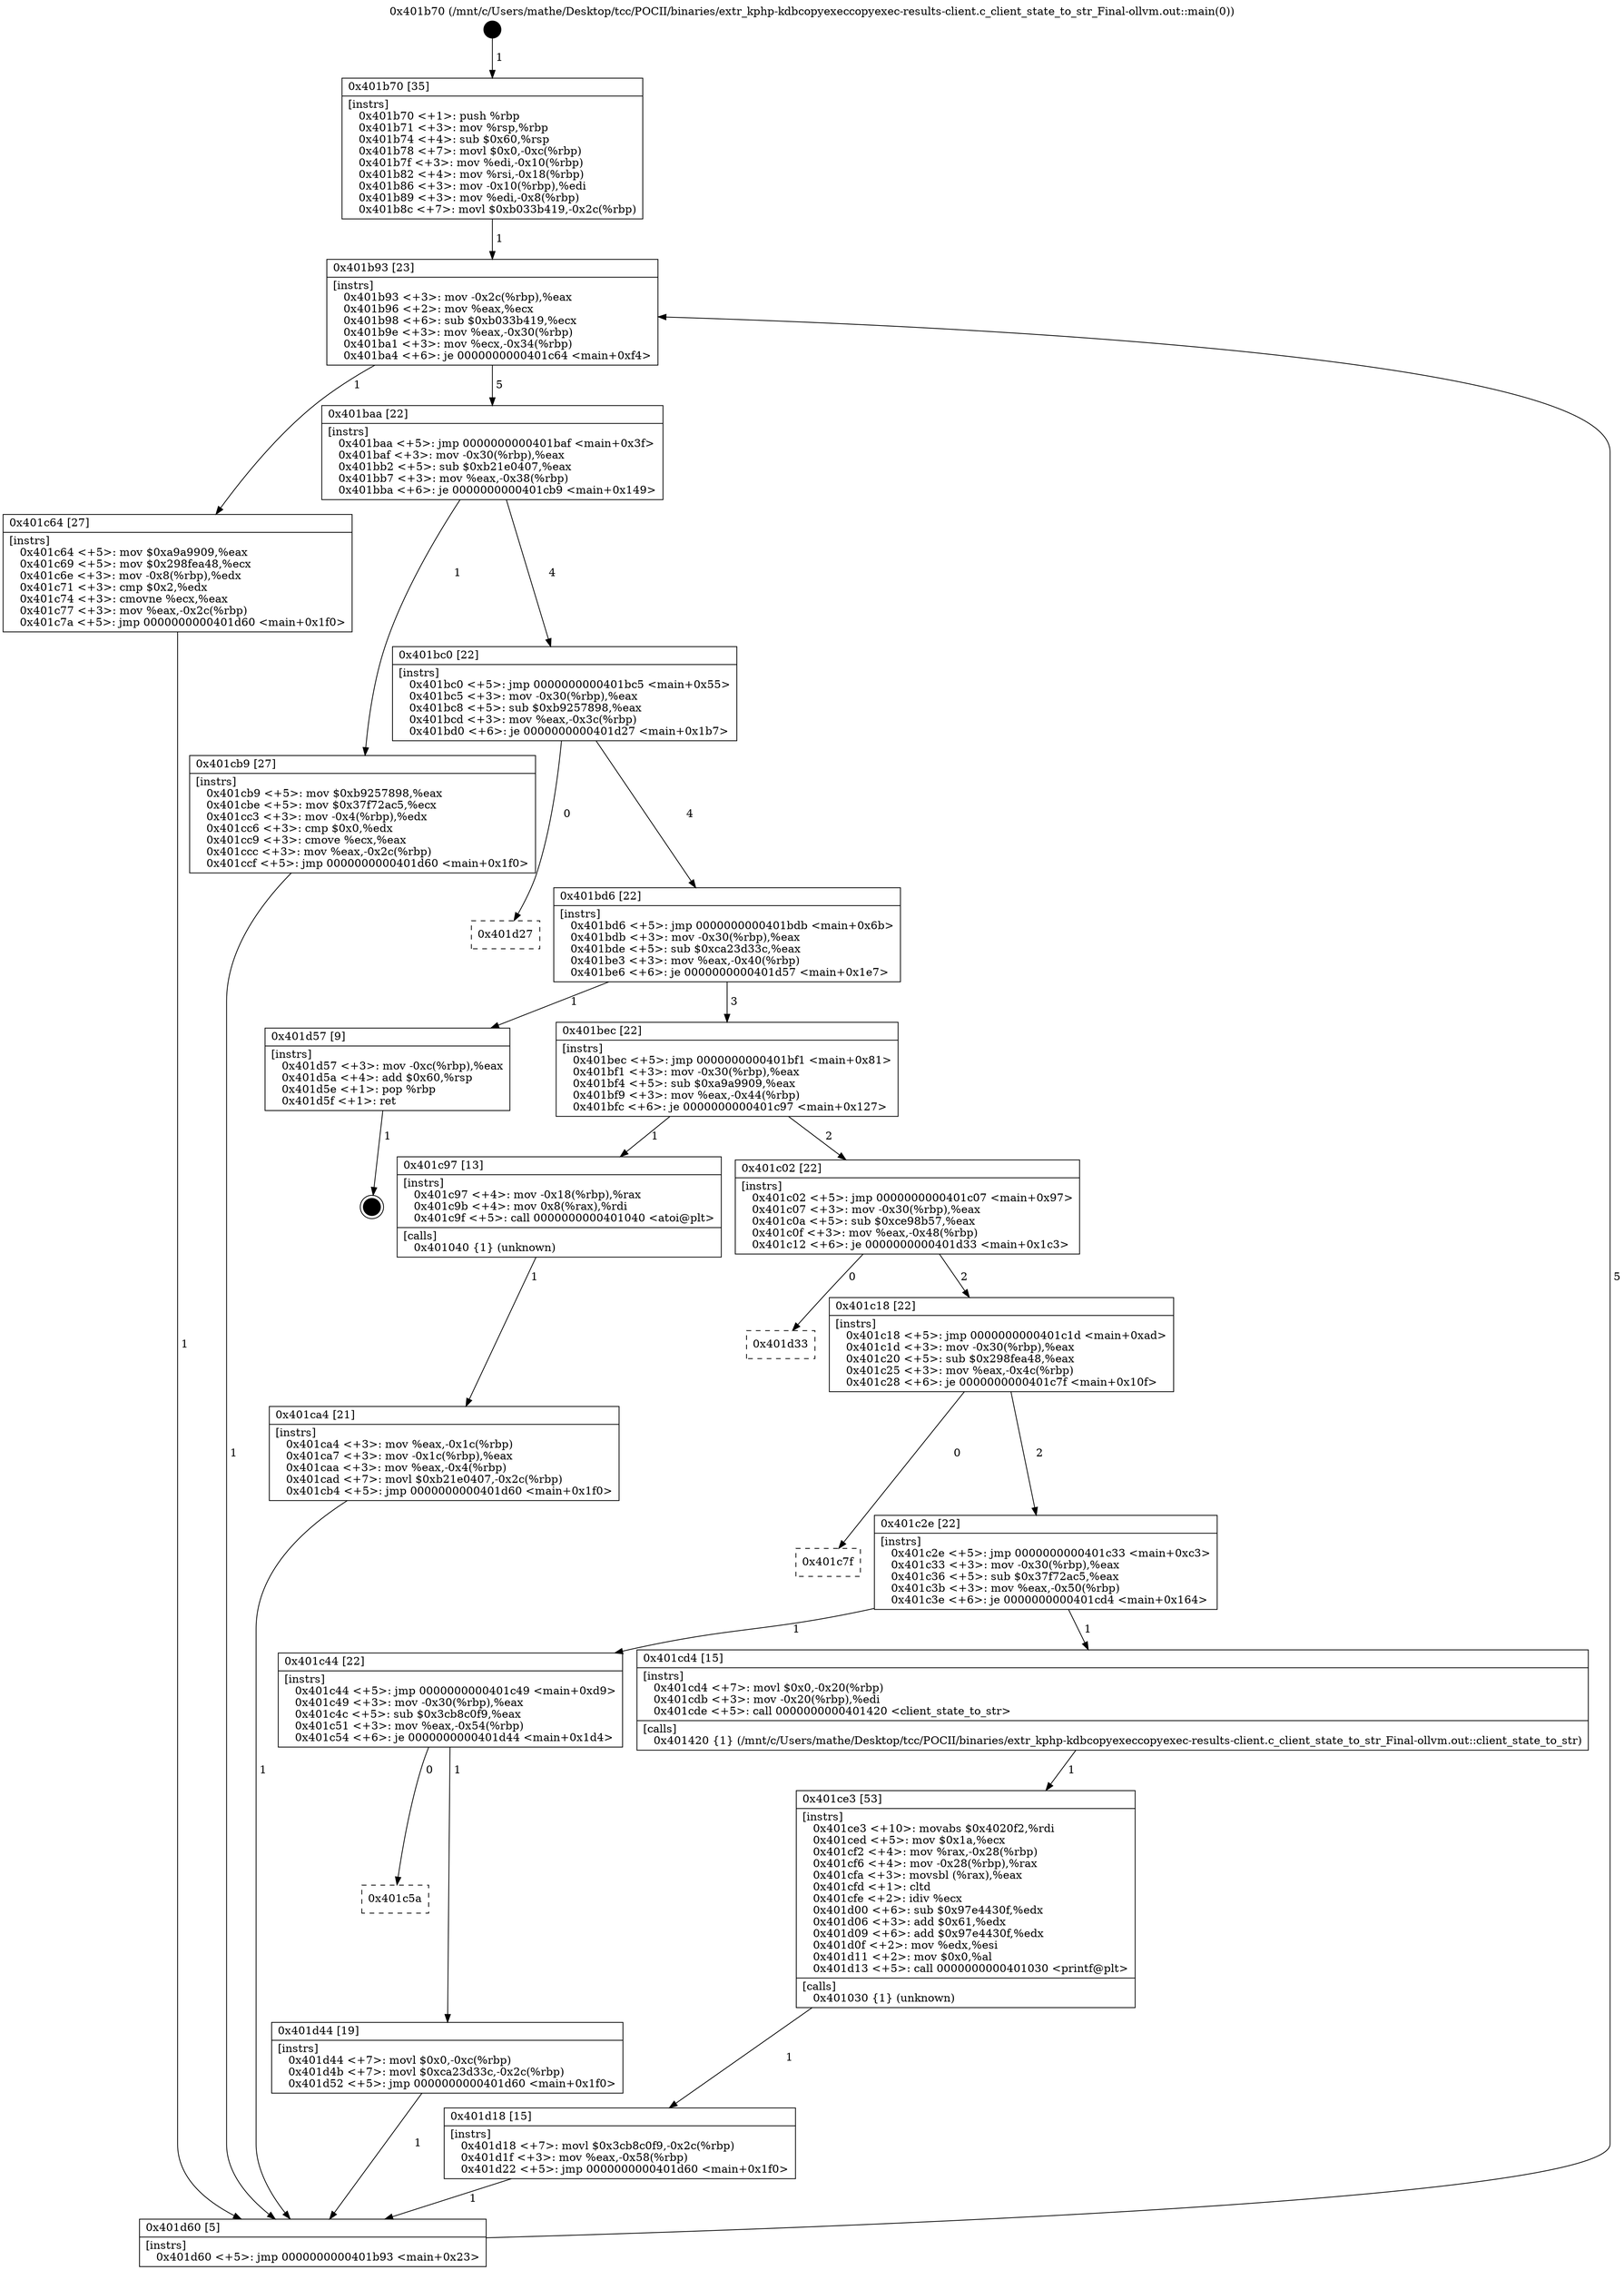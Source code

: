 digraph "0x401b70" {
  label = "0x401b70 (/mnt/c/Users/mathe/Desktop/tcc/POCII/binaries/extr_kphp-kdbcopyexeccopyexec-results-client.c_client_state_to_str_Final-ollvm.out::main(0))"
  labelloc = "t"
  node[shape=record]

  Entry [label="",width=0.3,height=0.3,shape=circle,fillcolor=black,style=filled]
  "0x401b93" [label="{
     0x401b93 [23]\l
     | [instrs]\l
     &nbsp;&nbsp;0x401b93 \<+3\>: mov -0x2c(%rbp),%eax\l
     &nbsp;&nbsp;0x401b96 \<+2\>: mov %eax,%ecx\l
     &nbsp;&nbsp;0x401b98 \<+6\>: sub $0xb033b419,%ecx\l
     &nbsp;&nbsp;0x401b9e \<+3\>: mov %eax,-0x30(%rbp)\l
     &nbsp;&nbsp;0x401ba1 \<+3\>: mov %ecx,-0x34(%rbp)\l
     &nbsp;&nbsp;0x401ba4 \<+6\>: je 0000000000401c64 \<main+0xf4\>\l
  }"]
  "0x401c64" [label="{
     0x401c64 [27]\l
     | [instrs]\l
     &nbsp;&nbsp;0x401c64 \<+5\>: mov $0xa9a9909,%eax\l
     &nbsp;&nbsp;0x401c69 \<+5\>: mov $0x298fea48,%ecx\l
     &nbsp;&nbsp;0x401c6e \<+3\>: mov -0x8(%rbp),%edx\l
     &nbsp;&nbsp;0x401c71 \<+3\>: cmp $0x2,%edx\l
     &nbsp;&nbsp;0x401c74 \<+3\>: cmovne %ecx,%eax\l
     &nbsp;&nbsp;0x401c77 \<+3\>: mov %eax,-0x2c(%rbp)\l
     &nbsp;&nbsp;0x401c7a \<+5\>: jmp 0000000000401d60 \<main+0x1f0\>\l
  }"]
  "0x401baa" [label="{
     0x401baa [22]\l
     | [instrs]\l
     &nbsp;&nbsp;0x401baa \<+5\>: jmp 0000000000401baf \<main+0x3f\>\l
     &nbsp;&nbsp;0x401baf \<+3\>: mov -0x30(%rbp),%eax\l
     &nbsp;&nbsp;0x401bb2 \<+5\>: sub $0xb21e0407,%eax\l
     &nbsp;&nbsp;0x401bb7 \<+3\>: mov %eax,-0x38(%rbp)\l
     &nbsp;&nbsp;0x401bba \<+6\>: je 0000000000401cb9 \<main+0x149\>\l
  }"]
  "0x401d60" [label="{
     0x401d60 [5]\l
     | [instrs]\l
     &nbsp;&nbsp;0x401d60 \<+5\>: jmp 0000000000401b93 \<main+0x23\>\l
  }"]
  "0x401b70" [label="{
     0x401b70 [35]\l
     | [instrs]\l
     &nbsp;&nbsp;0x401b70 \<+1\>: push %rbp\l
     &nbsp;&nbsp;0x401b71 \<+3\>: mov %rsp,%rbp\l
     &nbsp;&nbsp;0x401b74 \<+4\>: sub $0x60,%rsp\l
     &nbsp;&nbsp;0x401b78 \<+7\>: movl $0x0,-0xc(%rbp)\l
     &nbsp;&nbsp;0x401b7f \<+3\>: mov %edi,-0x10(%rbp)\l
     &nbsp;&nbsp;0x401b82 \<+4\>: mov %rsi,-0x18(%rbp)\l
     &nbsp;&nbsp;0x401b86 \<+3\>: mov -0x10(%rbp),%edi\l
     &nbsp;&nbsp;0x401b89 \<+3\>: mov %edi,-0x8(%rbp)\l
     &nbsp;&nbsp;0x401b8c \<+7\>: movl $0xb033b419,-0x2c(%rbp)\l
  }"]
  Exit [label="",width=0.3,height=0.3,shape=circle,fillcolor=black,style=filled,peripheries=2]
  "0x401cb9" [label="{
     0x401cb9 [27]\l
     | [instrs]\l
     &nbsp;&nbsp;0x401cb9 \<+5\>: mov $0xb9257898,%eax\l
     &nbsp;&nbsp;0x401cbe \<+5\>: mov $0x37f72ac5,%ecx\l
     &nbsp;&nbsp;0x401cc3 \<+3\>: mov -0x4(%rbp),%edx\l
     &nbsp;&nbsp;0x401cc6 \<+3\>: cmp $0x0,%edx\l
     &nbsp;&nbsp;0x401cc9 \<+3\>: cmove %ecx,%eax\l
     &nbsp;&nbsp;0x401ccc \<+3\>: mov %eax,-0x2c(%rbp)\l
     &nbsp;&nbsp;0x401ccf \<+5\>: jmp 0000000000401d60 \<main+0x1f0\>\l
  }"]
  "0x401bc0" [label="{
     0x401bc0 [22]\l
     | [instrs]\l
     &nbsp;&nbsp;0x401bc0 \<+5\>: jmp 0000000000401bc5 \<main+0x55\>\l
     &nbsp;&nbsp;0x401bc5 \<+3\>: mov -0x30(%rbp),%eax\l
     &nbsp;&nbsp;0x401bc8 \<+5\>: sub $0xb9257898,%eax\l
     &nbsp;&nbsp;0x401bcd \<+3\>: mov %eax,-0x3c(%rbp)\l
     &nbsp;&nbsp;0x401bd0 \<+6\>: je 0000000000401d27 \<main+0x1b7\>\l
  }"]
  "0x401c5a" [label="{
     0x401c5a\l
  }", style=dashed]
  "0x401d27" [label="{
     0x401d27\l
  }", style=dashed]
  "0x401bd6" [label="{
     0x401bd6 [22]\l
     | [instrs]\l
     &nbsp;&nbsp;0x401bd6 \<+5\>: jmp 0000000000401bdb \<main+0x6b\>\l
     &nbsp;&nbsp;0x401bdb \<+3\>: mov -0x30(%rbp),%eax\l
     &nbsp;&nbsp;0x401bde \<+5\>: sub $0xca23d33c,%eax\l
     &nbsp;&nbsp;0x401be3 \<+3\>: mov %eax,-0x40(%rbp)\l
     &nbsp;&nbsp;0x401be6 \<+6\>: je 0000000000401d57 \<main+0x1e7\>\l
  }"]
  "0x401d44" [label="{
     0x401d44 [19]\l
     | [instrs]\l
     &nbsp;&nbsp;0x401d44 \<+7\>: movl $0x0,-0xc(%rbp)\l
     &nbsp;&nbsp;0x401d4b \<+7\>: movl $0xca23d33c,-0x2c(%rbp)\l
     &nbsp;&nbsp;0x401d52 \<+5\>: jmp 0000000000401d60 \<main+0x1f0\>\l
  }"]
  "0x401d57" [label="{
     0x401d57 [9]\l
     | [instrs]\l
     &nbsp;&nbsp;0x401d57 \<+3\>: mov -0xc(%rbp),%eax\l
     &nbsp;&nbsp;0x401d5a \<+4\>: add $0x60,%rsp\l
     &nbsp;&nbsp;0x401d5e \<+1\>: pop %rbp\l
     &nbsp;&nbsp;0x401d5f \<+1\>: ret\l
  }"]
  "0x401bec" [label="{
     0x401bec [22]\l
     | [instrs]\l
     &nbsp;&nbsp;0x401bec \<+5\>: jmp 0000000000401bf1 \<main+0x81\>\l
     &nbsp;&nbsp;0x401bf1 \<+3\>: mov -0x30(%rbp),%eax\l
     &nbsp;&nbsp;0x401bf4 \<+5\>: sub $0xa9a9909,%eax\l
     &nbsp;&nbsp;0x401bf9 \<+3\>: mov %eax,-0x44(%rbp)\l
     &nbsp;&nbsp;0x401bfc \<+6\>: je 0000000000401c97 \<main+0x127\>\l
  }"]
  "0x401d18" [label="{
     0x401d18 [15]\l
     | [instrs]\l
     &nbsp;&nbsp;0x401d18 \<+7\>: movl $0x3cb8c0f9,-0x2c(%rbp)\l
     &nbsp;&nbsp;0x401d1f \<+3\>: mov %eax,-0x58(%rbp)\l
     &nbsp;&nbsp;0x401d22 \<+5\>: jmp 0000000000401d60 \<main+0x1f0\>\l
  }"]
  "0x401c97" [label="{
     0x401c97 [13]\l
     | [instrs]\l
     &nbsp;&nbsp;0x401c97 \<+4\>: mov -0x18(%rbp),%rax\l
     &nbsp;&nbsp;0x401c9b \<+4\>: mov 0x8(%rax),%rdi\l
     &nbsp;&nbsp;0x401c9f \<+5\>: call 0000000000401040 \<atoi@plt\>\l
     | [calls]\l
     &nbsp;&nbsp;0x401040 \{1\} (unknown)\l
  }"]
  "0x401c02" [label="{
     0x401c02 [22]\l
     | [instrs]\l
     &nbsp;&nbsp;0x401c02 \<+5\>: jmp 0000000000401c07 \<main+0x97\>\l
     &nbsp;&nbsp;0x401c07 \<+3\>: mov -0x30(%rbp),%eax\l
     &nbsp;&nbsp;0x401c0a \<+5\>: sub $0xce98b57,%eax\l
     &nbsp;&nbsp;0x401c0f \<+3\>: mov %eax,-0x48(%rbp)\l
     &nbsp;&nbsp;0x401c12 \<+6\>: je 0000000000401d33 \<main+0x1c3\>\l
  }"]
  "0x401ca4" [label="{
     0x401ca4 [21]\l
     | [instrs]\l
     &nbsp;&nbsp;0x401ca4 \<+3\>: mov %eax,-0x1c(%rbp)\l
     &nbsp;&nbsp;0x401ca7 \<+3\>: mov -0x1c(%rbp),%eax\l
     &nbsp;&nbsp;0x401caa \<+3\>: mov %eax,-0x4(%rbp)\l
     &nbsp;&nbsp;0x401cad \<+7\>: movl $0xb21e0407,-0x2c(%rbp)\l
     &nbsp;&nbsp;0x401cb4 \<+5\>: jmp 0000000000401d60 \<main+0x1f0\>\l
  }"]
  "0x401ce3" [label="{
     0x401ce3 [53]\l
     | [instrs]\l
     &nbsp;&nbsp;0x401ce3 \<+10\>: movabs $0x4020f2,%rdi\l
     &nbsp;&nbsp;0x401ced \<+5\>: mov $0x1a,%ecx\l
     &nbsp;&nbsp;0x401cf2 \<+4\>: mov %rax,-0x28(%rbp)\l
     &nbsp;&nbsp;0x401cf6 \<+4\>: mov -0x28(%rbp),%rax\l
     &nbsp;&nbsp;0x401cfa \<+3\>: movsbl (%rax),%eax\l
     &nbsp;&nbsp;0x401cfd \<+1\>: cltd\l
     &nbsp;&nbsp;0x401cfe \<+2\>: idiv %ecx\l
     &nbsp;&nbsp;0x401d00 \<+6\>: sub $0x97e4430f,%edx\l
     &nbsp;&nbsp;0x401d06 \<+3\>: add $0x61,%edx\l
     &nbsp;&nbsp;0x401d09 \<+6\>: add $0x97e4430f,%edx\l
     &nbsp;&nbsp;0x401d0f \<+2\>: mov %edx,%esi\l
     &nbsp;&nbsp;0x401d11 \<+2\>: mov $0x0,%al\l
     &nbsp;&nbsp;0x401d13 \<+5\>: call 0000000000401030 \<printf@plt\>\l
     | [calls]\l
     &nbsp;&nbsp;0x401030 \{1\} (unknown)\l
  }"]
  "0x401d33" [label="{
     0x401d33\l
  }", style=dashed]
  "0x401c18" [label="{
     0x401c18 [22]\l
     | [instrs]\l
     &nbsp;&nbsp;0x401c18 \<+5\>: jmp 0000000000401c1d \<main+0xad\>\l
     &nbsp;&nbsp;0x401c1d \<+3\>: mov -0x30(%rbp),%eax\l
     &nbsp;&nbsp;0x401c20 \<+5\>: sub $0x298fea48,%eax\l
     &nbsp;&nbsp;0x401c25 \<+3\>: mov %eax,-0x4c(%rbp)\l
     &nbsp;&nbsp;0x401c28 \<+6\>: je 0000000000401c7f \<main+0x10f\>\l
  }"]
  "0x401c44" [label="{
     0x401c44 [22]\l
     | [instrs]\l
     &nbsp;&nbsp;0x401c44 \<+5\>: jmp 0000000000401c49 \<main+0xd9\>\l
     &nbsp;&nbsp;0x401c49 \<+3\>: mov -0x30(%rbp),%eax\l
     &nbsp;&nbsp;0x401c4c \<+5\>: sub $0x3cb8c0f9,%eax\l
     &nbsp;&nbsp;0x401c51 \<+3\>: mov %eax,-0x54(%rbp)\l
     &nbsp;&nbsp;0x401c54 \<+6\>: je 0000000000401d44 \<main+0x1d4\>\l
  }"]
  "0x401c7f" [label="{
     0x401c7f\l
  }", style=dashed]
  "0x401c2e" [label="{
     0x401c2e [22]\l
     | [instrs]\l
     &nbsp;&nbsp;0x401c2e \<+5\>: jmp 0000000000401c33 \<main+0xc3\>\l
     &nbsp;&nbsp;0x401c33 \<+3\>: mov -0x30(%rbp),%eax\l
     &nbsp;&nbsp;0x401c36 \<+5\>: sub $0x37f72ac5,%eax\l
     &nbsp;&nbsp;0x401c3b \<+3\>: mov %eax,-0x50(%rbp)\l
     &nbsp;&nbsp;0x401c3e \<+6\>: je 0000000000401cd4 \<main+0x164\>\l
  }"]
  "0x401cd4" [label="{
     0x401cd4 [15]\l
     | [instrs]\l
     &nbsp;&nbsp;0x401cd4 \<+7\>: movl $0x0,-0x20(%rbp)\l
     &nbsp;&nbsp;0x401cdb \<+3\>: mov -0x20(%rbp),%edi\l
     &nbsp;&nbsp;0x401cde \<+5\>: call 0000000000401420 \<client_state_to_str\>\l
     | [calls]\l
     &nbsp;&nbsp;0x401420 \{1\} (/mnt/c/Users/mathe/Desktop/tcc/POCII/binaries/extr_kphp-kdbcopyexeccopyexec-results-client.c_client_state_to_str_Final-ollvm.out::client_state_to_str)\l
  }"]
  Entry -> "0x401b70" [label=" 1"]
  "0x401b93" -> "0x401c64" [label=" 1"]
  "0x401b93" -> "0x401baa" [label=" 5"]
  "0x401c64" -> "0x401d60" [label=" 1"]
  "0x401b70" -> "0x401b93" [label=" 1"]
  "0x401d60" -> "0x401b93" [label=" 5"]
  "0x401d57" -> Exit [label=" 1"]
  "0x401baa" -> "0x401cb9" [label=" 1"]
  "0x401baa" -> "0x401bc0" [label=" 4"]
  "0x401d44" -> "0x401d60" [label=" 1"]
  "0x401bc0" -> "0x401d27" [label=" 0"]
  "0x401bc0" -> "0x401bd6" [label=" 4"]
  "0x401c44" -> "0x401c5a" [label=" 0"]
  "0x401bd6" -> "0x401d57" [label=" 1"]
  "0x401bd6" -> "0x401bec" [label=" 3"]
  "0x401c44" -> "0x401d44" [label=" 1"]
  "0x401bec" -> "0x401c97" [label=" 1"]
  "0x401bec" -> "0x401c02" [label=" 2"]
  "0x401c97" -> "0x401ca4" [label=" 1"]
  "0x401ca4" -> "0x401d60" [label=" 1"]
  "0x401cb9" -> "0x401d60" [label=" 1"]
  "0x401d18" -> "0x401d60" [label=" 1"]
  "0x401c02" -> "0x401d33" [label=" 0"]
  "0x401c02" -> "0x401c18" [label=" 2"]
  "0x401ce3" -> "0x401d18" [label=" 1"]
  "0x401c18" -> "0x401c7f" [label=" 0"]
  "0x401c18" -> "0x401c2e" [label=" 2"]
  "0x401cd4" -> "0x401ce3" [label=" 1"]
  "0x401c2e" -> "0x401cd4" [label=" 1"]
  "0x401c2e" -> "0x401c44" [label=" 1"]
}
